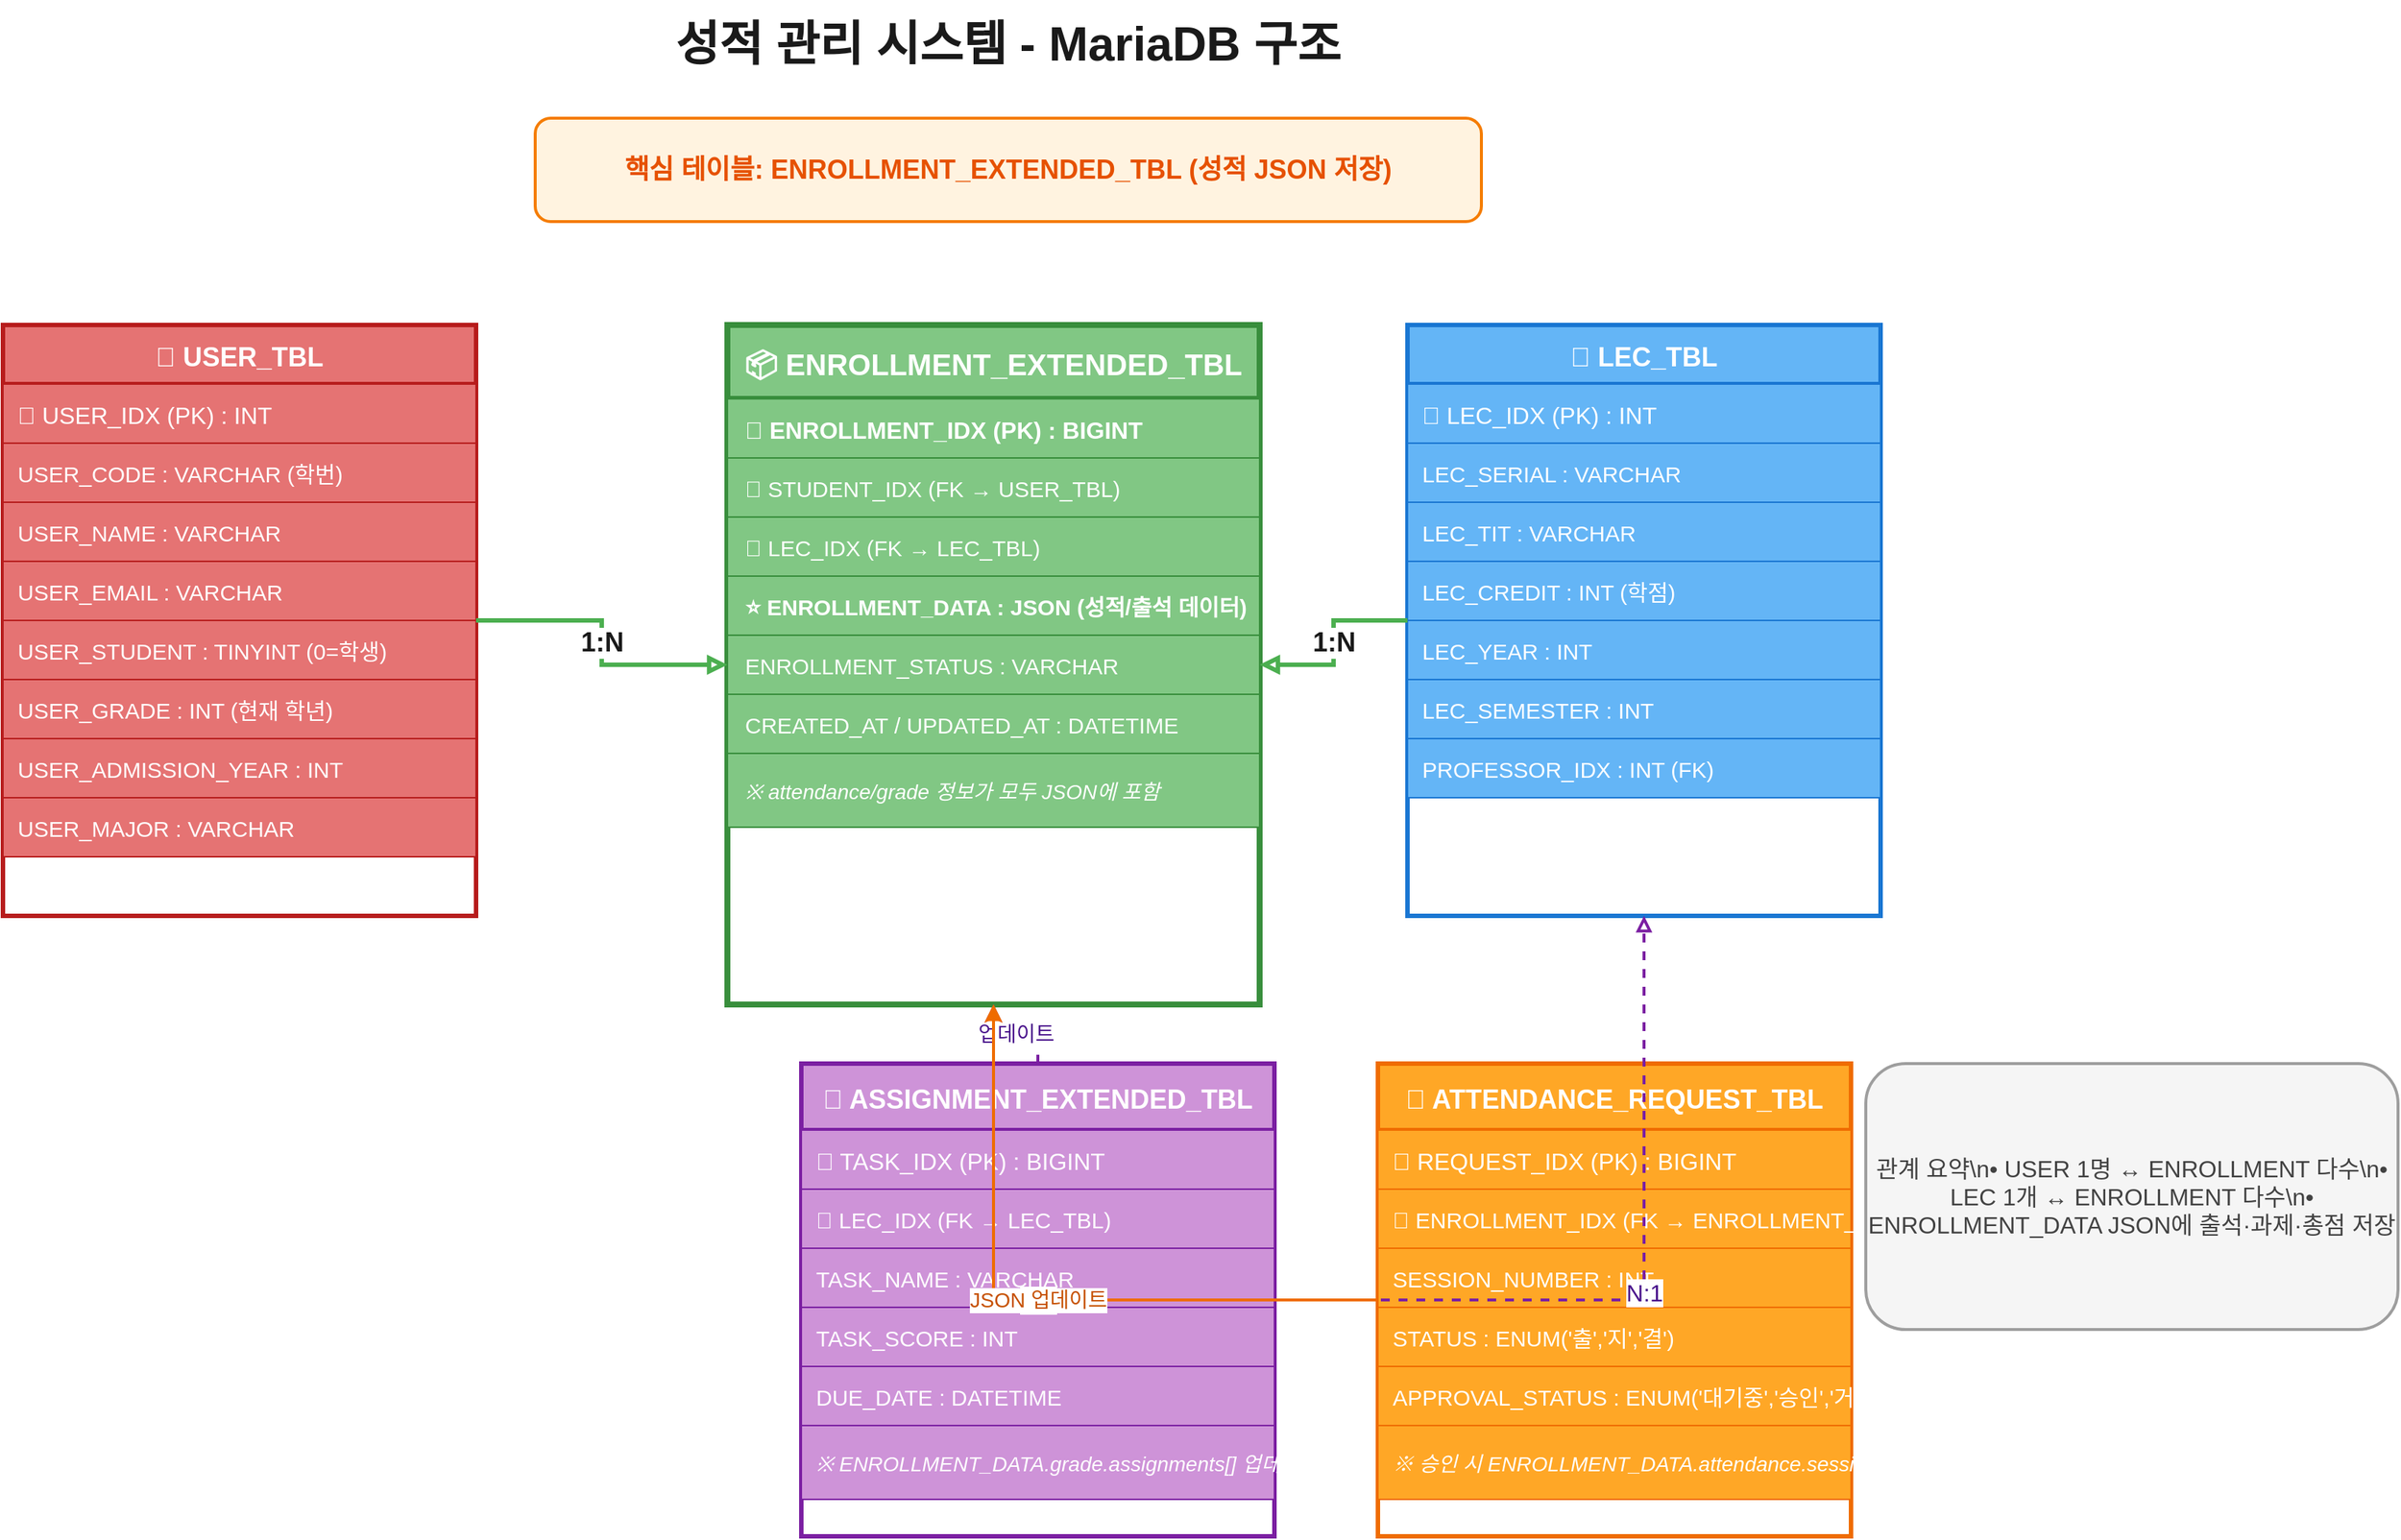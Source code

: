 <mxfile version="28.2.8">
  <diagram name="성적 관리 DB ERD" id="grade-db-erd">
    <mxGraphModel dx="1920" dy="1080" grid="1" gridSize="10" guides="1" tooltips="1" connect="1" arrows="1" fold="1" page="1" pageScale="1" pageWidth="1920" pageHeight="1080" background="#FFFFFF" math="0" shadow="0">
      <root>
        <mxCell id="0" />
        <mxCell id="1" parent="0" />

        <!-- 제목 -->
        <mxCell id="title" value="성적 관리 시스템 - MariaDB 구조" style="text;html=1;strokeColor=none;fillColor=none;align=center;verticalAlign=middle;whiteSpace=wrap;rounded=0;fontSize=32;fontStyle=1;fontColor=#1A1A1A;" parent="1" vertex="1">
          <mxGeometry x="640" y="40" width="640" height="60" as="geometry" />
        </mxCell>

        <!-- 설명 박스 -->
        <mxCell id="note" value="핵심 테이블: ENROLLMENT_EXTENDED_TBL (성적 JSON 저장)" style="rounded=1;whiteSpace=wrap;html=1;fillColor=#FFF3E0;strokeColor=#F57C00;strokeWidth=2;fontSize=18;fontColor=#E65100;fontStyle=1;" parent="1" vertex="1">
          <mxGeometry x="640" y="120" width="640" height="70" as="geometry" />
        </mxCell>

        <!-- USER_TBL -->
        <mxCell id="userTable" value="👤 USER_TBL" style="swimlane;fontStyle=1;childLayout=stackLayout;horizontal=1;startSize=40;fillColor=#E57373;horizontalStack=0;resizeParent=1;resizeParentMax=0;resizeLast=0;collapsible=0;marginBottom=0;strokeColor=#B71C1C;strokeWidth=3;fontColor=#FFFFFF;fontSize=18;" parent="1" vertex="1">
          <mxGeometry x="280" y="260" width="320" height="400" as="geometry" />
        </mxCell>
        <mxCell id="userPk" value="🔑 USER_IDX (PK) : INT" style="text;strokeColor=#B71C1C;fillColor=#E57373;align=left;verticalAlign=middle;spacingLeft=8;spacingRight=4;overflow=hidden;rotatable=0;fontColor=#FFFFFF;fontSize=16;" parent="userTable" vertex="1">
          <mxGeometry x="0" y="40" width="320" height="40" as="geometry" />
        </mxCell>
        <mxCell id="userCode" value="USER_CODE : VARCHAR (학번)" style="text;strokeColor=#B71C1C;fillColor=#E57373;align=left;verticalAlign=middle;spacingLeft=8;spacingRight=4;fontColor=#FFFFFF;fontSize=15;" parent="userTable" vertex="1">
          <mxGeometry x="0" y="80" width="320" height="40" as="geometry" />
        </mxCell>
        <mxCell id="userName" value="USER_NAME : VARCHAR" style="text;strokeColor=#B71C1C;fillColor=#E57373;align=left;verticalAlign=middle;spacingLeft=8;spacingRight=4;fontColor=#FFFFFF;fontSize=15;" parent="userTable" vertex="1">
          <mxGeometry x="0" y="120" width="320" height="40" as="geometry" />
        </mxCell>
        <mxCell id="userEmail" value="USER_EMAIL : VARCHAR" style="text;strokeColor=#B71C1C;fillColor=#E57373;align=left;verticalAlign=middle;spacingLeft=8;spacingRight=4;fontColor=#FFFFFF;fontSize=15;" parent="userTable" vertex="1">
          <mxGeometry x="0" y="160" width="320" height="40" as="geometry" />
        </mxCell>
        <mxCell id="userStudent" value="USER_STUDENT : TINYINT (0=학생)" style="text;strokeColor=#B71C1C;fillColor=#E57373;align=left;verticalAlign=middle;spacingLeft=8;spacingRight=4;fontColor=#FFFFFF;fontSize=15;" parent="userTable" vertex="1">
          <mxGeometry x="0" y="200" width="320" height="40" as="geometry" />
        </mxCell>
        <mxCell id="userGrade" value="USER_GRADE : INT (현재 학년)" style="text;strokeColor=#B71C1C;fillColor=#E57373;align=left;verticalAlign=middle;spacingLeft=8;spacingRight=4;fontColor=#FFFFFF;fontSize=15;" parent="userTable" vertex="1">
          <mxGeometry x="0" y="240" width="320" height="40" as="geometry" />
        </mxCell>
        <mxCell id="userYear" value="USER_ADMISSION_YEAR : INT" style="text;strokeColor=#B71C1C;fillColor=#E57373;align=left;verticalAlign=middle;spacingLeft=8;spacingRight=4;fontColor=#FFFFFF;fontSize=15;" parent="userTable" vertex="1">
          <mxGeometry x="0" y="280" width="320" height="40" as="geometry" />
        </mxCell>
        <mxCell id="userMajor" value="USER_MAJOR : VARCHAR" style="text;strokeColor=#B71C1C;fillColor=#E57373;align=left;verticalAlign=middle;spacingLeft=8;spacingRight=4;fontColor=#FFFFFF;fontSize=15;" parent="userTable" vertex="1">
          <mxGeometry x="0" y="320" width="320" height="40" as="geometry" />
        </mxCell>

        <!-- LEC_TBL -->
        <mxCell id="lecTable" value="📖 LEC_TBL" style="swimlane;fontStyle=1;childLayout=stackLayout;horizontal=1;startSize=40;fillColor=#64B5F6;horizontalStack=0;resizeParent=1;resizeParentMax=0;resizeLast=0;collapsible=0;marginBottom=0;strokeColor=#1976D2;strokeWidth=3;fontColor=#FFFFFF;fontSize=18;" parent="1" vertex="1">
          <mxGeometry x="1230" y="260" width="320" height="400" as="geometry" />
        </mxCell>
        <mxCell id="lecPk" value="🔑 LEC_IDX (PK) : INT" style="text;strokeColor=#1976D2;fillColor=#64B5F6;align=left;verticalAlign=middle;spacingLeft=8;spacingRight=4;fontColor=#FFFFFF;fontSize=16;" parent="lecTable" vertex="1">
          <mxGeometry x="0" y="40" width="320" height="40" as="geometry" />
        </mxCell>
        <mxCell id="lecSerial" value="LEC_SERIAL : VARCHAR" style="text;strokeColor=#1976D2;fillColor=#64B5F6;align=left;verticalAlign=middle;spacingLeft=8;spacingRight=4;fontColor=#FFFFFF;fontSize=15;" parent="lecTable" vertex="1">
          <mxGeometry x="0" y="80" width="320" height="40" as="geometry" />
        </mxCell>
        <mxCell id="lecTitle" value="LEC_TIT : VARCHAR" style="text;strokeColor=#1976D2;fillColor=#64B5F6;align=left;verticalAlign=middle;spacingLeft=8;spacingRight=4;fontColor=#FFFFFF;fontSize=15;" parent="lecTable" vertex="1">
          <mxGeometry x="0" y="120" width="320" height="40" as="geometry" />
        </mxCell>
        <mxCell id="lecCredit" value="LEC_CREDIT : INT (학점)" style="text;strokeColor=#1976D2;fillColor=#64B5F6;align=left;verticalAlign=middle;spacingLeft=8;spacingRight=4;fontColor=#FFFFFF;fontSize=15;" parent="lecTable" vertex="1">
          <mxGeometry x="0" y="160" width="320" height="40" as="geometry" />
        </mxCell>
        <mxCell id="lecYear" value="LEC_YEAR : INT" style="text;strokeColor=#1976D2;fillColor=#64B5F6;align=left;verticalAlign=middle;spacingLeft=8;spacingRight=4;fontColor=#FFFFFF;fontSize=15;" parent="lecTable" vertex="1">
          <mxGeometry x="0" y="200" width="320" height="40" as="geometry" />
        </mxCell>
        <mxCell id="lecSemester" value="LEC_SEMESTER : INT" style="text;strokeColor=#1976D2;fillColor=#64B5F6;align=left;verticalAlign=middle;spacingLeft=8;spacingRight=4;fontColor=#FFFFFF;fontSize=15;" parent="lecTable" vertex="1">
          <mxGeometry x="0" y="240" width="320" height="40" as="geometry" />
        </mxCell>
        <mxCell id="lecProfessor" value="PROFESSOR_IDX : INT (FK)" style="text;strokeColor=#1976D2;fillColor=#64B5F6;align=left;verticalAlign=middle;spacingLeft=8;spacingRight=4;fontColor=#FFFFFF;fontSize=15;" parent="lecTable" vertex="1">
          <mxGeometry x="0" y="280" width="320" height="40" as="geometry" />
        </mxCell>

        <!-- ENROLLMENT_EXTENDED_TBL -->
        <mxCell id="enrollTable" value="📦 ENROLLMENT_EXTENDED_TBL" style="swimlane;fontStyle=1;childLayout=stackLayout;horizontal=1;startSize=50;fillColor=#81C784;horizontalStack=0;resizeParent=1;resizeParentMax=0;resizeLast=0;collapsible=0;marginBottom=0;strokeColor=#388E3C;strokeWidth=4;fontColor=#FFFFFF;fontSize=20;" parent="1" vertex="1">
          <mxGeometry x="770" y="260" width="360" height="460" as="geometry" />
        </mxCell>
        <mxCell id="enrollPk" value="🔑 ENROLLMENT_IDX (PK) : BIGINT" style="text;strokeColor=#388E3C;fillColor=#81C784;align=left;verticalAlign=middle;spacingLeft=10;spacingRight=4;fontColor=#FFFFFF;fontSize=16;fontStyle=1;" parent="enrollTable" vertex="1">
          <mxGeometry x="0" y="50" width="360" height="40" as="geometry" />
        </mxCell>
        <mxCell id="enrollUserFk" value="🔗 STUDENT_IDX (FK → USER_TBL)" style="text;strokeColor=#388E3C;fillColor=#81C784;align=left;verticalAlign=middle;spacingLeft=10;spacingRight=4;fontColor=#FFFFFF;fontSize=15;" parent="enrollTable" vertex="1">
          <mxGeometry x="0" y="90" width="360" height="40" as="geometry" />
        </mxCell>
        <mxCell id="enrollLecFk" value="🔗 LEC_IDX (FK → LEC_TBL)" style="text;strokeColor=#388E3C;fillColor=#81C784;align=left;verticalAlign=middle;spacingLeft=10;spacingRight=4;fontColor=#FFFFFF;fontSize=15;" parent="enrollTable" vertex="1">
          <mxGeometry x="0" y="130" width="360" height="40" as="geometry" />
        </mxCell>
        <mxCell id="enrollJson" value="⭐ ENROLLMENT_DATA : JSON (성적/출석 데이터)" style="text;strokeColor=#388E3C;fillColor=#81C784;align=left;verticalAlign=middle;spacingLeft=10;spacingRight=4;fontColor=#FFFFFF;fontSize=15;fontStyle=1;" parent="enrollTable" vertex="1">
          <mxGeometry x="0" y="170" width="360" height="40" as="geometry" />
        </mxCell>
        <mxCell id="enrollStatus" value="ENROLLMENT_STATUS : VARCHAR" style="text;strokeColor=#388E3C;fillColor=#81C784;align=left;verticalAlign=middle;spacingLeft=10;spacingRight=4;fontColor=#FFFFFF;fontSize=15;" parent="enrollTable" vertex="1">
          <mxGeometry x="0" y="210" width="360" height="40" as="geometry" />
        </mxCell>
        <mxCell id="enrollCreated" value="CREATED_AT / UPDATED_AT : DATETIME" style="text;strokeColor=#388E3C;fillColor=#81C784;align=left;verticalAlign=middle;spacingLeft=10;spacingRight=4;fontColor=#FFFFFF;fontSize=15;" parent="enrollTable" vertex="1">
          <mxGeometry x="0" y="250" width="360" height="40" as="geometry" />
        </mxCell>
        <mxCell id="enrollNotes" value="※ attendance/grade 정보가 모두 JSON에 포함" style="text;strokeColor=#388E3C;fillColor=#81C784;align=left;verticalAlign=middle;spacingLeft=10;spacingRight=4;fontColor=#FFFFFF;fontSize=14;fontStyle=2;" parent="enrollTable" vertex="1">
          <mxGeometry x="0" y="290" width="360" height="50" as="geometry" />
        </mxCell>

        <!-- ASSIGNMENT_EXTENDED_TBL -->
        <mxCell id="assignTable" value="📝 ASSIGNMENT_EXTENDED_TBL" style="swimlane;fontStyle=1;childLayout=stackLayout;horizontal=1;startSize=45;fillColor=#CE93D8;horizontalStack=0;resizeParent=1;resizeParentMax=0;resizeLast=0;collapsible=0;marginBottom=0;strokeColor=#7B1FA2;strokeWidth=3;fontColor=#FFFFFF;fontSize=18;" parent="1" vertex="1">
          <mxGeometry x="820" y="760" width="320" height="320" as="geometry" />
        </mxCell>
        <mxCell id="assignPk" value="🔑 TASK_IDX (PK) : BIGINT" style="text;strokeColor=#7B1FA2;fillColor=#CE93D8;align=left;verticalAlign=middle;spacingLeft=8;spacingRight=4;fontColor=#FFFFFF;fontSize=16;" parent="assignTable" vertex="1">
          <mxGeometry x="0" y="45" width="320" height="40" as="geometry" />
        </mxCell>
        <mxCell id="assignLecFk" value="🔗 LEC_IDX (FK → LEC_TBL)" style="text;strokeColor=#7B1FA2;fillColor=#CE93D8;align=left;verticalAlign=middle;spacingLeft=8;spacingRight=4;fontColor=#FFFFFF;fontSize=15;" parent="assignTable" vertex="1">
          <mxGeometry x="0" y="85" width="320" height="40" as="geometry" />
        </mxCell>
        <mxCell id="assignName" value="TASK_NAME : VARCHAR" style="text;strokeColor=#7B1FA2;fillColor=#CE93D8;align=left;verticalAlign=middle;spacingLeft=8;spacingRight=4;fontColor=#FFFFFF;fontSize=15;" parent="assignTable" vertex="1">
          <mxGeometry x="0" y="125" width="320" height="40" as="geometry" />
        </mxCell>
        <mxCell id="assignScore" value="TASK_SCORE : INT" style="text;strokeColor=#7B1FA2;fillColor=#CE93D8;align=left;verticalAlign=middle;spacingLeft=8;spacingRight=4;fontColor=#FFFFFF;fontSize=15;" parent="assignTable" vertex="1">
          <mxGeometry x="0" y="165" width="320" height="40" as="geometry" />
        </mxCell>
        <mxCell id="assignDue" value="DUE_DATE : DATETIME" style="text;strokeColor=#7B1FA2;fillColor=#CE93D8;align=left;verticalAlign=middle;spacingLeft=8;spacingRight=4;fontColor=#FFFFFF;fontSize=15;" parent="assignTable" vertex="1">
          <mxGeometry x="0" y="205" width="320" height="40" as="geometry" />
        </mxCell>
        <mxCell id="assignNote" value="※ ENROLLMENT_DATA.grade.assignments[] 업데이트" style="text;strokeColor=#7B1FA2;fillColor=#CE93D8;align=left;verticalAlign=middle;spacingLeft=8;spacingRight=4;fontColor=#FFFFFF;fontSize=14;fontStyle=2;" parent="assignTable" vertex="1">
          <mxGeometry x="0" y="245" width="320" height="50" as="geometry" />
        </mxCell>

        <!-- ATTENDANCE_REQUEST_TBL -->
        <mxCell id="attendanceTable" value="📅 ATTENDANCE_REQUEST_TBL" style="swimlane;fontStyle=1;childLayout=stackLayout;horizontal=1;startSize=45;fillColor=#FFA726;horizontalStack=0;resizeParent=1;resizeParentMax=0;resizeLast=0;collapsible=0;marginBottom=0;strokeColor=#EF6C00;strokeWidth=3;fontColor=#FFFFFF;fontSize=18;" parent="1" vertex="1">
          <mxGeometry x="1210" y="760" width="320" height="320" as="geometry" />
        </mxCell>
        <mxCell id="attPk" value="🔑 REQUEST_IDX (PK) : BIGINT" style="text;strokeColor=#EF6C00;fillColor=#FFA726;align=left;verticalAlign=middle;spacingLeft=8;spacingRight=4;fontColor=#FFFFFF;fontSize=16;" parent="attendanceTable" vertex="1">
          <mxGeometry x="0" y="45" width="320" height="40" as="geometry" />
        </mxCell>
        <mxCell id="attEnrollFk" value="🔗 ENROLLMENT_IDX (FK → ENROLLMENT_EXTENDED_TBL)" style="text;strokeColor=#EF6C00;fillColor=#FFA726;align=left;verticalAlign=middle;spacingLeft=8;spacingRight=4;fontColor=#FFFFFF;fontSize=15;" parent="attendanceTable" vertex="1">
          <mxGeometry x="0" y="85" width="320" height="40" as="geometry" />
        </mxCell>
        <mxCell id="attSession" value="SESSION_NUMBER : INT" style="text;strokeColor=#EF6C00;fillColor=#FFA726;align=left;verticalAlign=middle;spacingLeft=8;spacingRight=4;fontColor=#FFFFFF;fontSize=15;" parent="attendanceTable" vertex="1">
          <mxGeometry x="0" y="125" width="320" height="40" as="geometry" />
        </mxCell>
        <mxCell id="attStatus" value="STATUS : ENUM('출','지','결')" style="text;strokeColor=#EF6C00;fillColor=#FFA726;align=left;verticalAlign=middle;spacingLeft=8;spacingRight=4;fontColor=#FFFFFF;fontSize=15;" parent="attendanceTable" vertex="1">
          <mxGeometry x="0" y="165" width="320" height="40" as="geometry" />
        </mxCell>
        <mxCell id="attApproval" value="APPROVAL_STATUS : ENUM('대기중','승인','거부')" style="text;strokeColor=#EF6C00;fillColor=#FFA726;align=left;verticalAlign=middle;spacingLeft=8;spacingRight=4;fontColor=#FFFFFF;fontSize=15;" parent="attendanceTable" vertex="1">
          <mxGeometry x="0" y="205" width="320" height="40" as="geometry" />
        </mxCell>
        <mxCell id="attNote" value="※ 승인 시 ENROLLMENT_DATA.attendance.sessions[] 반영" style="text;strokeColor=#EF6C00;fillColor=#FFA726;align=left;verticalAlign=middle;spacingLeft=8;spacingRight=4;fontColor=#FFFFFF;fontSize=14;fontStyle=2;" parent="attendanceTable" vertex="1">
          <mxGeometry x="0" y="245" width="320" height="50" as="geometry" />
        </mxCell>

        <!-- 관계선 -->
        <mxCell id="relUserEnroll" value="1:N" style="edgeStyle=orthogonalEdgeStyle;rounded=0;html=1;strokeWidth=3;strokeColor=#4CAF50;fontColor=#1A1A1A;fontSize=18;fontStyle=1;endArrow=block;endFill=0;" parent="1" source="userTable" target="enrollTable" edge="1">
          <mxGeometry relative="1" as="geometry">
            <mxPoint x="640" y="480" as="targetPoint" />
          </mxGeometry>
        </mxCell>
        <mxCell id="relLecEnroll" value="1:N" style="edgeStyle=orthogonalEdgeStyle;rounded=0;html=1;strokeWidth=3;strokeColor=#4CAF50;fontColor=#1A1A1A;fontSize=18;fontStyle=1;endArrow=block;endFill=0;" parent="1" source="lecTable" target="enrollTable" edge="1">
          <mxGeometry relative="1" as="geometry">
            <mxPoint x="1200" y="480" as="targetPoint" />
          </mxGeometry>
        </mxCell>
        <mxCell id="relAssignLec" value="N:1" style="edgeStyle=orthogonalEdgeStyle;rounded=0;html=1;strokeWidth=2;strokeColor=#7B1FA2;fontColor=#4A148C;fontSize=16;endArrow=block;endFill=0;dashed=1;" parent="1" source="assignTable" target="lecTable" edge="1">
          <mxGeometry relative="1" as="geometry">
            <mxPoint x="1140" y="760" as="targetPoint" />
          </mxGeometry>
        </mxCell>
        <mxCell id="relAssignEnroll" value="업데이트" style="edgeStyle=orthogonalEdgeStyle;rounded=0;html=1;strokeWidth=2;strokeColor=#7B1FA2;fontColor=#4A148C;fontSize=14;endArrow=classic;endFill=1;dashed=1;" parent="1" source="assignTable" target="enrollTable" edge="1">
          <mxGeometry relative="1" as="geometry">
            <mxPoint x="940" y="700" as="targetPoint" />
          </mxGeometry>
        </mxCell>
        <mxCell id="relAttendanceEnroll" value="N:1" style="edgeStyle=orthogonalEdgeStyle;rounded=0;html=1;strokeWidth=2;strokeColor=#EF6C00;fontColor=#C65000;fontSize=16;endArrow=block;endFill=0;" parent="1" source="attendanceTable" target="enrollTable" edge="1">
          <mxGeometry relative="1" as="geometry">
            <mxPoint x="1100" y="700" as="targetPoint" />
          </mxGeometry>
        </mxCell>
        <mxCell id="relAttendanceJson" value="JSON 업데이트" style="edgeStyle=orthogonalEdgeStyle;rounded=0;html=1;strokeWidth=2;strokeColor=#EF6C00;fontColor=#C65000;fontSize=14;endArrow=classic;endFill=1;dashed=1;" parent="1" source="attendanceTable" target="enrollTable" edge="1">
          <mxGeometry relative="1" as="geometry">
            <mxPoint x="1000" y="720" as="targetPoint" />
          </mxGeometry>
        </mxCell>

        <!-- 관계 설명 박스 -->
        <mxCell id="legendRel" value="관계 요약\n• USER 1명 ↔ ENROLLMENT 다수\n• LEC 1개 ↔ ENROLLMENT 다수\n• ENROLLMENT_DATA JSON에 출석·과제·총점 저장" style="rounded=1;whiteSpace=wrap;html=1;fillColor=#F5F5F5;strokeColor=#9E9E9E;strokeWidth=2;fontColor=#424242;fontSize=16;" parent="1" vertex="1">
          <mxGeometry x="1540" y="760" width="360" height="180" as="geometry" />
        </mxCell>

      </root>
    </mxGraphModel>
  </diagram>
</mxfile>
